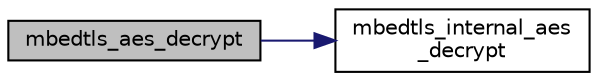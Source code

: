 digraph "mbedtls_aes_decrypt"
{
 // LATEX_PDF_SIZE
  edge [fontname="Helvetica",fontsize="10",labelfontname="Helvetica",labelfontsize="10"];
  node [fontname="Helvetica",fontsize="10",shape=record];
  rankdir="LR";
  Node1 [label="mbedtls_aes_decrypt",height=0.2,width=0.4,color="black", fillcolor="grey75", style="filled", fontcolor="black",tooltip="Deprecated internal AES block decryption function without return value."];
  Node1 -> Node2 [color="midnightblue",fontsize="10",style="solid",fontname="Helvetica"];
  Node2 [label="mbedtls_internal_aes\l_decrypt",height=0.2,width=0.4,color="black", fillcolor="white", style="filled",URL="$dd/d34/aes_8c.html#ae3e7a68be582d306ab5d96fb4fc043a6",tooltip="Internal AES block decryption function. This is only exposed to allow overriding it using see MBEDTLS..."];
}
